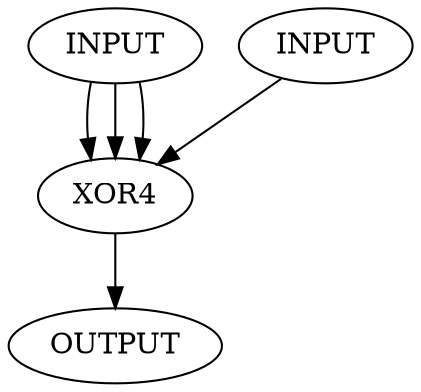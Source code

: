 
digraph test {

I1 [label = "INPUT"];
I2 [label = "INPUT"];

GATE [label = "XOR4" ];

O [label = "OUTPUT"];

I1 -> GATE -> O;
I2 -> GATE;
I1 -> GATE;
I1 -> GATE;

}

